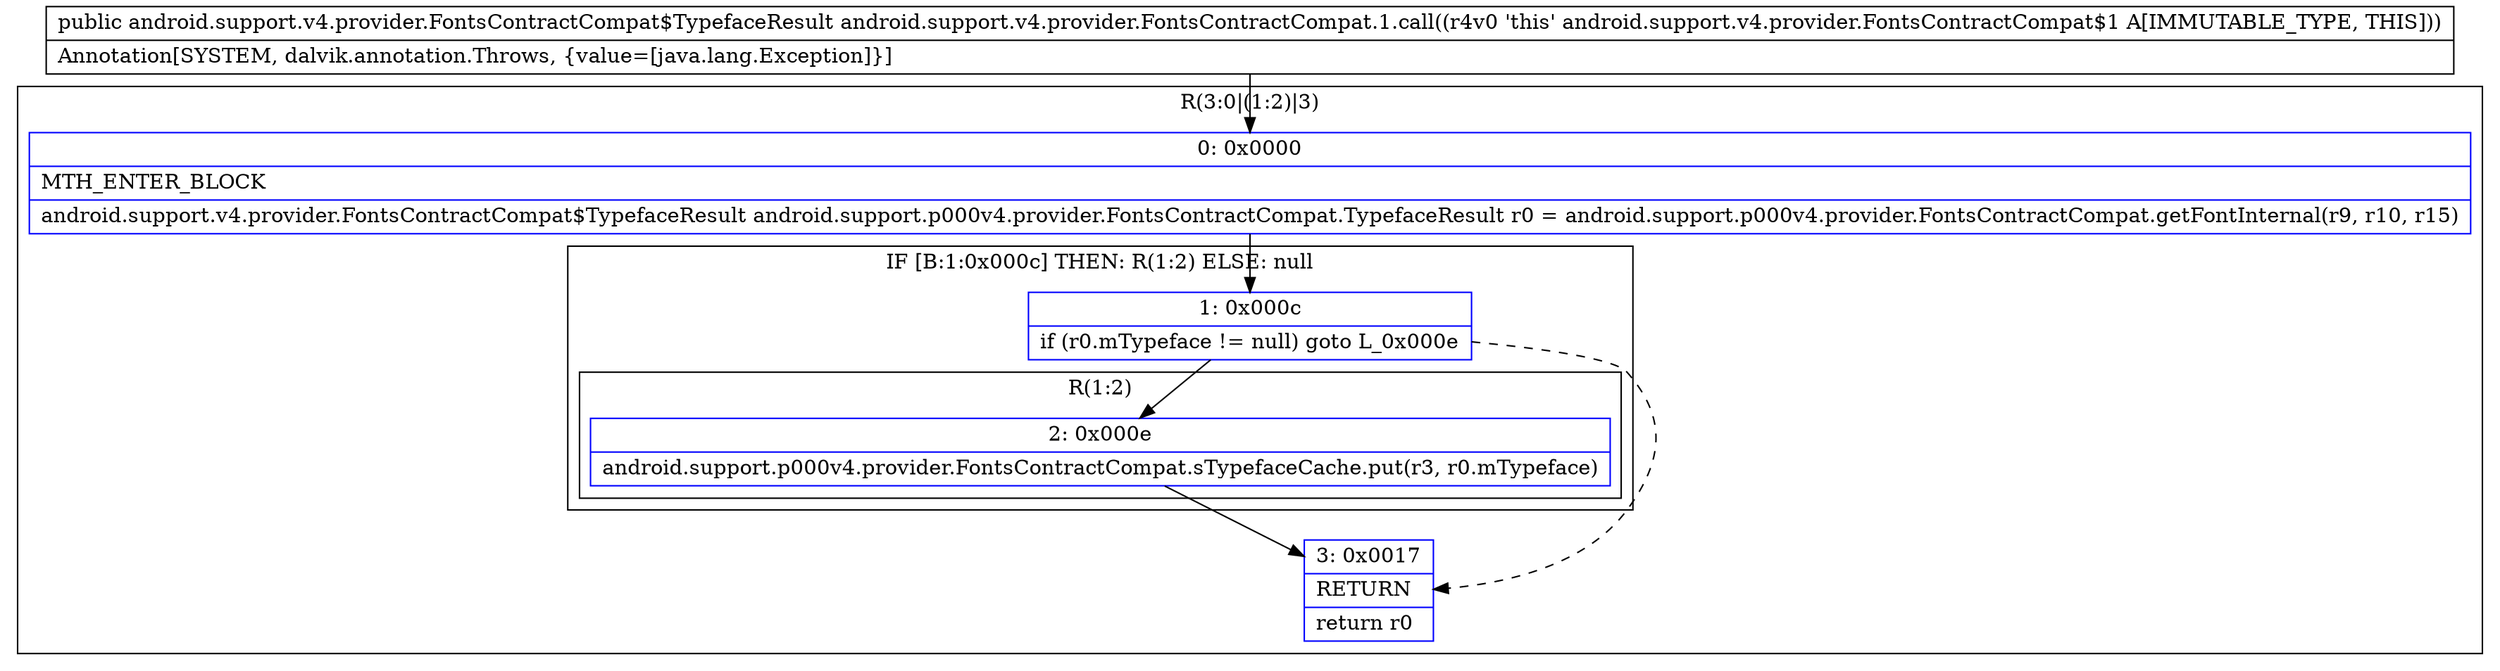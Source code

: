 digraph "CFG forandroid.support.v4.provider.FontsContractCompat.1.call()Landroid\/support\/v4\/provider\/FontsContractCompat$TypefaceResult;" {
subgraph cluster_Region_1767209203 {
label = "R(3:0|(1:2)|3)";
node [shape=record,color=blue];
Node_0 [shape=record,label="{0\:\ 0x0000|MTH_ENTER_BLOCK\l|android.support.v4.provider.FontsContractCompat$TypefaceResult android.support.p000v4.provider.FontsContractCompat.TypefaceResult r0 = android.support.p000v4.provider.FontsContractCompat.getFontInternal(r9, r10, r15)\l}"];
subgraph cluster_IfRegion_108600692 {
label = "IF [B:1:0x000c] THEN: R(1:2) ELSE: null";
node [shape=record,color=blue];
Node_1 [shape=record,label="{1\:\ 0x000c|if (r0.mTypeface != null) goto L_0x000e\l}"];
subgraph cluster_Region_1507417108 {
label = "R(1:2)";
node [shape=record,color=blue];
Node_2 [shape=record,label="{2\:\ 0x000e|android.support.p000v4.provider.FontsContractCompat.sTypefaceCache.put(r3, r0.mTypeface)\l}"];
}
}
Node_3 [shape=record,label="{3\:\ 0x0017|RETURN\l|return r0\l}"];
}
MethodNode[shape=record,label="{public android.support.v4.provider.FontsContractCompat$TypefaceResult android.support.v4.provider.FontsContractCompat.1.call((r4v0 'this' android.support.v4.provider.FontsContractCompat$1 A[IMMUTABLE_TYPE, THIS]))  | Annotation[SYSTEM, dalvik.annotation.Throws, \{value=[java.lang.Exception]\}]\l}"];
MethodNode -> Node_0;
Node_0 -> Node_1;
Node_1 -> Node_2;
Node_1 -> Node_3[style=dashed];
Node_2 -> Node_3;
}

